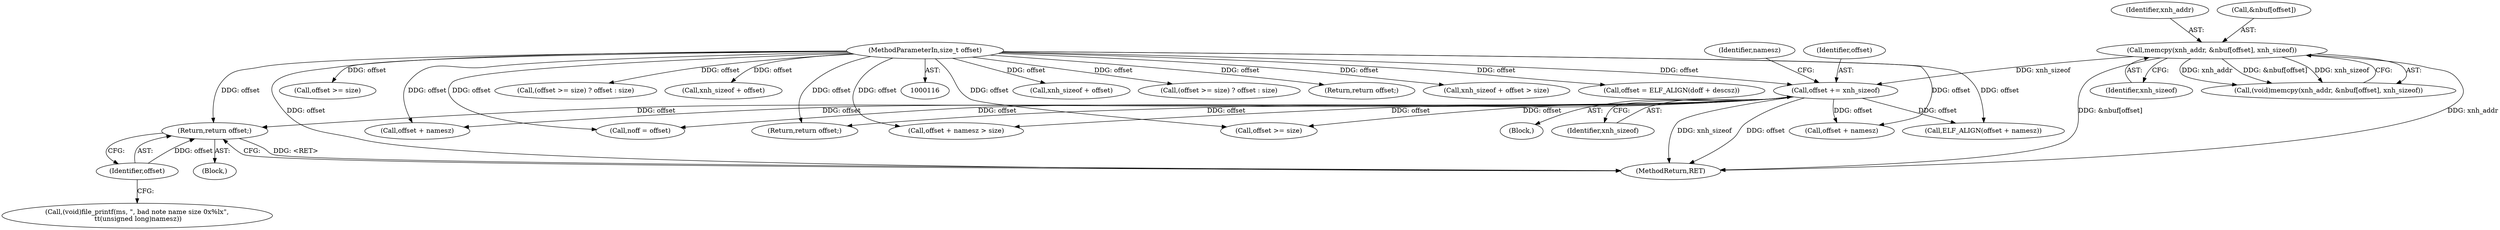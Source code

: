 digraph "1_file_b4c01141e5367f247b84dcaf6aefbb4e741842b8@del" {
"1000195" [label="(Return,return offset;)"];
"1000196" [label="(Identifier,offset)"];
"1000157" [label="(Call,offset += xnh_sizeof)"];
"1000150" [label="(Call,memcpy(xnh_addr, &nbuf[offset], xnh_sizeof))"];
"1000119" [label="(MethodParameterIn,size_t offset)"];
"1000187" [label="(Call,(void)file_printf(ms, \", bad note name size 0x%lx\",\n \t\t(unsigned long)namesz))"];
"1000145" [label="(Call,xnh_sizeof + offset)"];
"1000176" [label="(Call,(offset >= size) ? offset : size)"];
"1001235" [label="(Return,return offset;)"];
"1000218" [label="(Call,offset + namesz)"];
"1000138" [label="(Call,xnh_sizeof + offset > size)"];
"1000230" [label="(Call,offset = ELF_ALIGN(doff + descsz))"];
"1000223" [label="(Call,offset + namesz)"];
"1000150" [label="(Call,memcpy(xnh_addr, &nbuf[offset], xnh_sizeof))"];
"1000119" [label="(MethodParameterIn,size_t offset)"];
"1000196" [label="(Identifier,offset)"];
"1000195" [label="(Return,return offset;)"];
"1000125" [label="(Block,)"];
"1000151" [label="(Identifier,xnh_addr)"];
"1000245" [label="(Call,offset >= size)"];
"1000161" [label="(Identifier,namesz)"];
"1000156" [label="(Identifier,xnh_sizeof)"];
"1000186" [label="(Block,)"];
"1000217" [label="(Call,ELF_ALIGN(offset + namesz))"];
"1000212" [label="(Call,noff = offset)"];
"1001237" [label="(MethodReturn,RET)"];
"1000152" [label="(Call,&nbuf[offset])"];
"1000244" [label="(Call,(offset >= size) ? offset : size)"];
"1000139" [label="(Call,xnh_sizeof + offset)"];
"1000148" [label="(Call,(void)memcpy(xnh_addr, &nbuf[offset], xnh_sizeof))"];
"1000210" [label="(Return,return offset;)"];
"1000222" [label="(Call,offset + namesz > size)"];
"1000177" [label="(Call,offset >= size)"];
"1000159" [label="(Identifier,xnh_sizeof)"];
"1000157" [label="(Call,offset += xnh_sizeof)"];
"1000158" [label="(Identifier,offset)"];
"1000195" -> "1000186"  [label="AST: "];
"1000195" -> "1000196"  [label="CFG: "];
"1000196" -> "1000195"  [label="AST: "];
"1001237" -> "1000195"  [label="CFG: "];
"1000195" -> "1001237"  [label="DDG: <RET>"];
"1000196" -> "1000195"  [label="DDG: offset"];
"1000157" -> "1000195"  [label="DDG: offset"];
"1000119" -> "1000195"  [label="DDG: offset"];
"1000196" -> "1000187"  [label="CFG: "];
"1000157" -> "1000125"  [label="AST: "];
"1000157" -> "1000159"  [label="CFG: "];
"1000158" -> "1000157"  [label="AST: "];
"1000159" -> "1000157"  [label="AST: "];
"1000161" -> "1000157"  [label="CFG: "];
"1000157" -> "1001237"  [label="DDG: xnh_sizeof"];
"1000157" -> "1001237"  [label="DDG: offset"];
"1000150" -> "1000157"  [label="DDG: xnh_sizeof"];
"1000119" -> "1000157"  [label="DDG: offset"];
"1000157" -> "1000177"  [label="DDG: offset"];
"1000157" -> "1000210"  [label="DDG: offset"];
"1000157" -> "1000212"  [label="DDG: offset"];
"1000157" -> "1000217"  [label="DDG: offset"];
"1000157" -> "1000218"  [label="DDG: offset"];
"1000157" -> "1000222"  [label="DDG: offset"];
"1000157" -> "1000223"  [label="DDG: offset"];
"1000150" -> "1000148"  [label="AST: "];
"1000150" -> "1000156"  [label="CFG: "];
"1000151" -> "1000150"  [label="AST: "];
"1000152" -> "1000150"  [label="AST: "];
"1000156" -> "1000150"  [label="AST: "];
"1000148" -> "1000150"  [label="CFG: "];
"1000150" -> "1001237"  [label="DDG: xnh_addr"];
"1000150" -> "1001237"  [label="DDG: &nbuf[offset]"];
"1000150" -> "1000148"  [label="DDG: xnh_addr"];
"1000150" -> "1000148"  [label="DDG: &nbuf[offset]"];
"1000150" -> "1000148"  [label="DDG: xnh_sizeof"];
"1000119" -> "1000116"  [label="AST: "];
"1000119" -> "1001237"  [label="DDG: offset"];
"1000119" -> "1000138"  [label="DDG: offset"];
"1000119" -> "1000139"  [label="DDG: offset"];
"1000119" -> "1000145"  [label="DDG: offset"];
"1000119" -> "1000176"  [label="DDG: offset"];
"1000119" -> "1000177"  [label="DDG: offset"];
"1000119" -> "1000210"  [label="DDG: offset"];
"1000119" -> "1000212"  [label="DDG: offset"];
"1000119" -> "1000217"  [label="DDG: offset"];
"1000119" -> "1000218"  [label="DDG: offset"];
"1000119" -> "1000222"  [label="DDG: offset"];
"1000119" -> "1000223"  [label="DDG: offset"];
"1000119" -> "1000230"  [label="DDG: offset"];
"1000119" -> "1000244"  [label="DDG: offset"];
"1000119" -> "1000245"  [label="DDG: offset"];
"1000119" -> "1001235"  [label="DDG: offset"];
}
